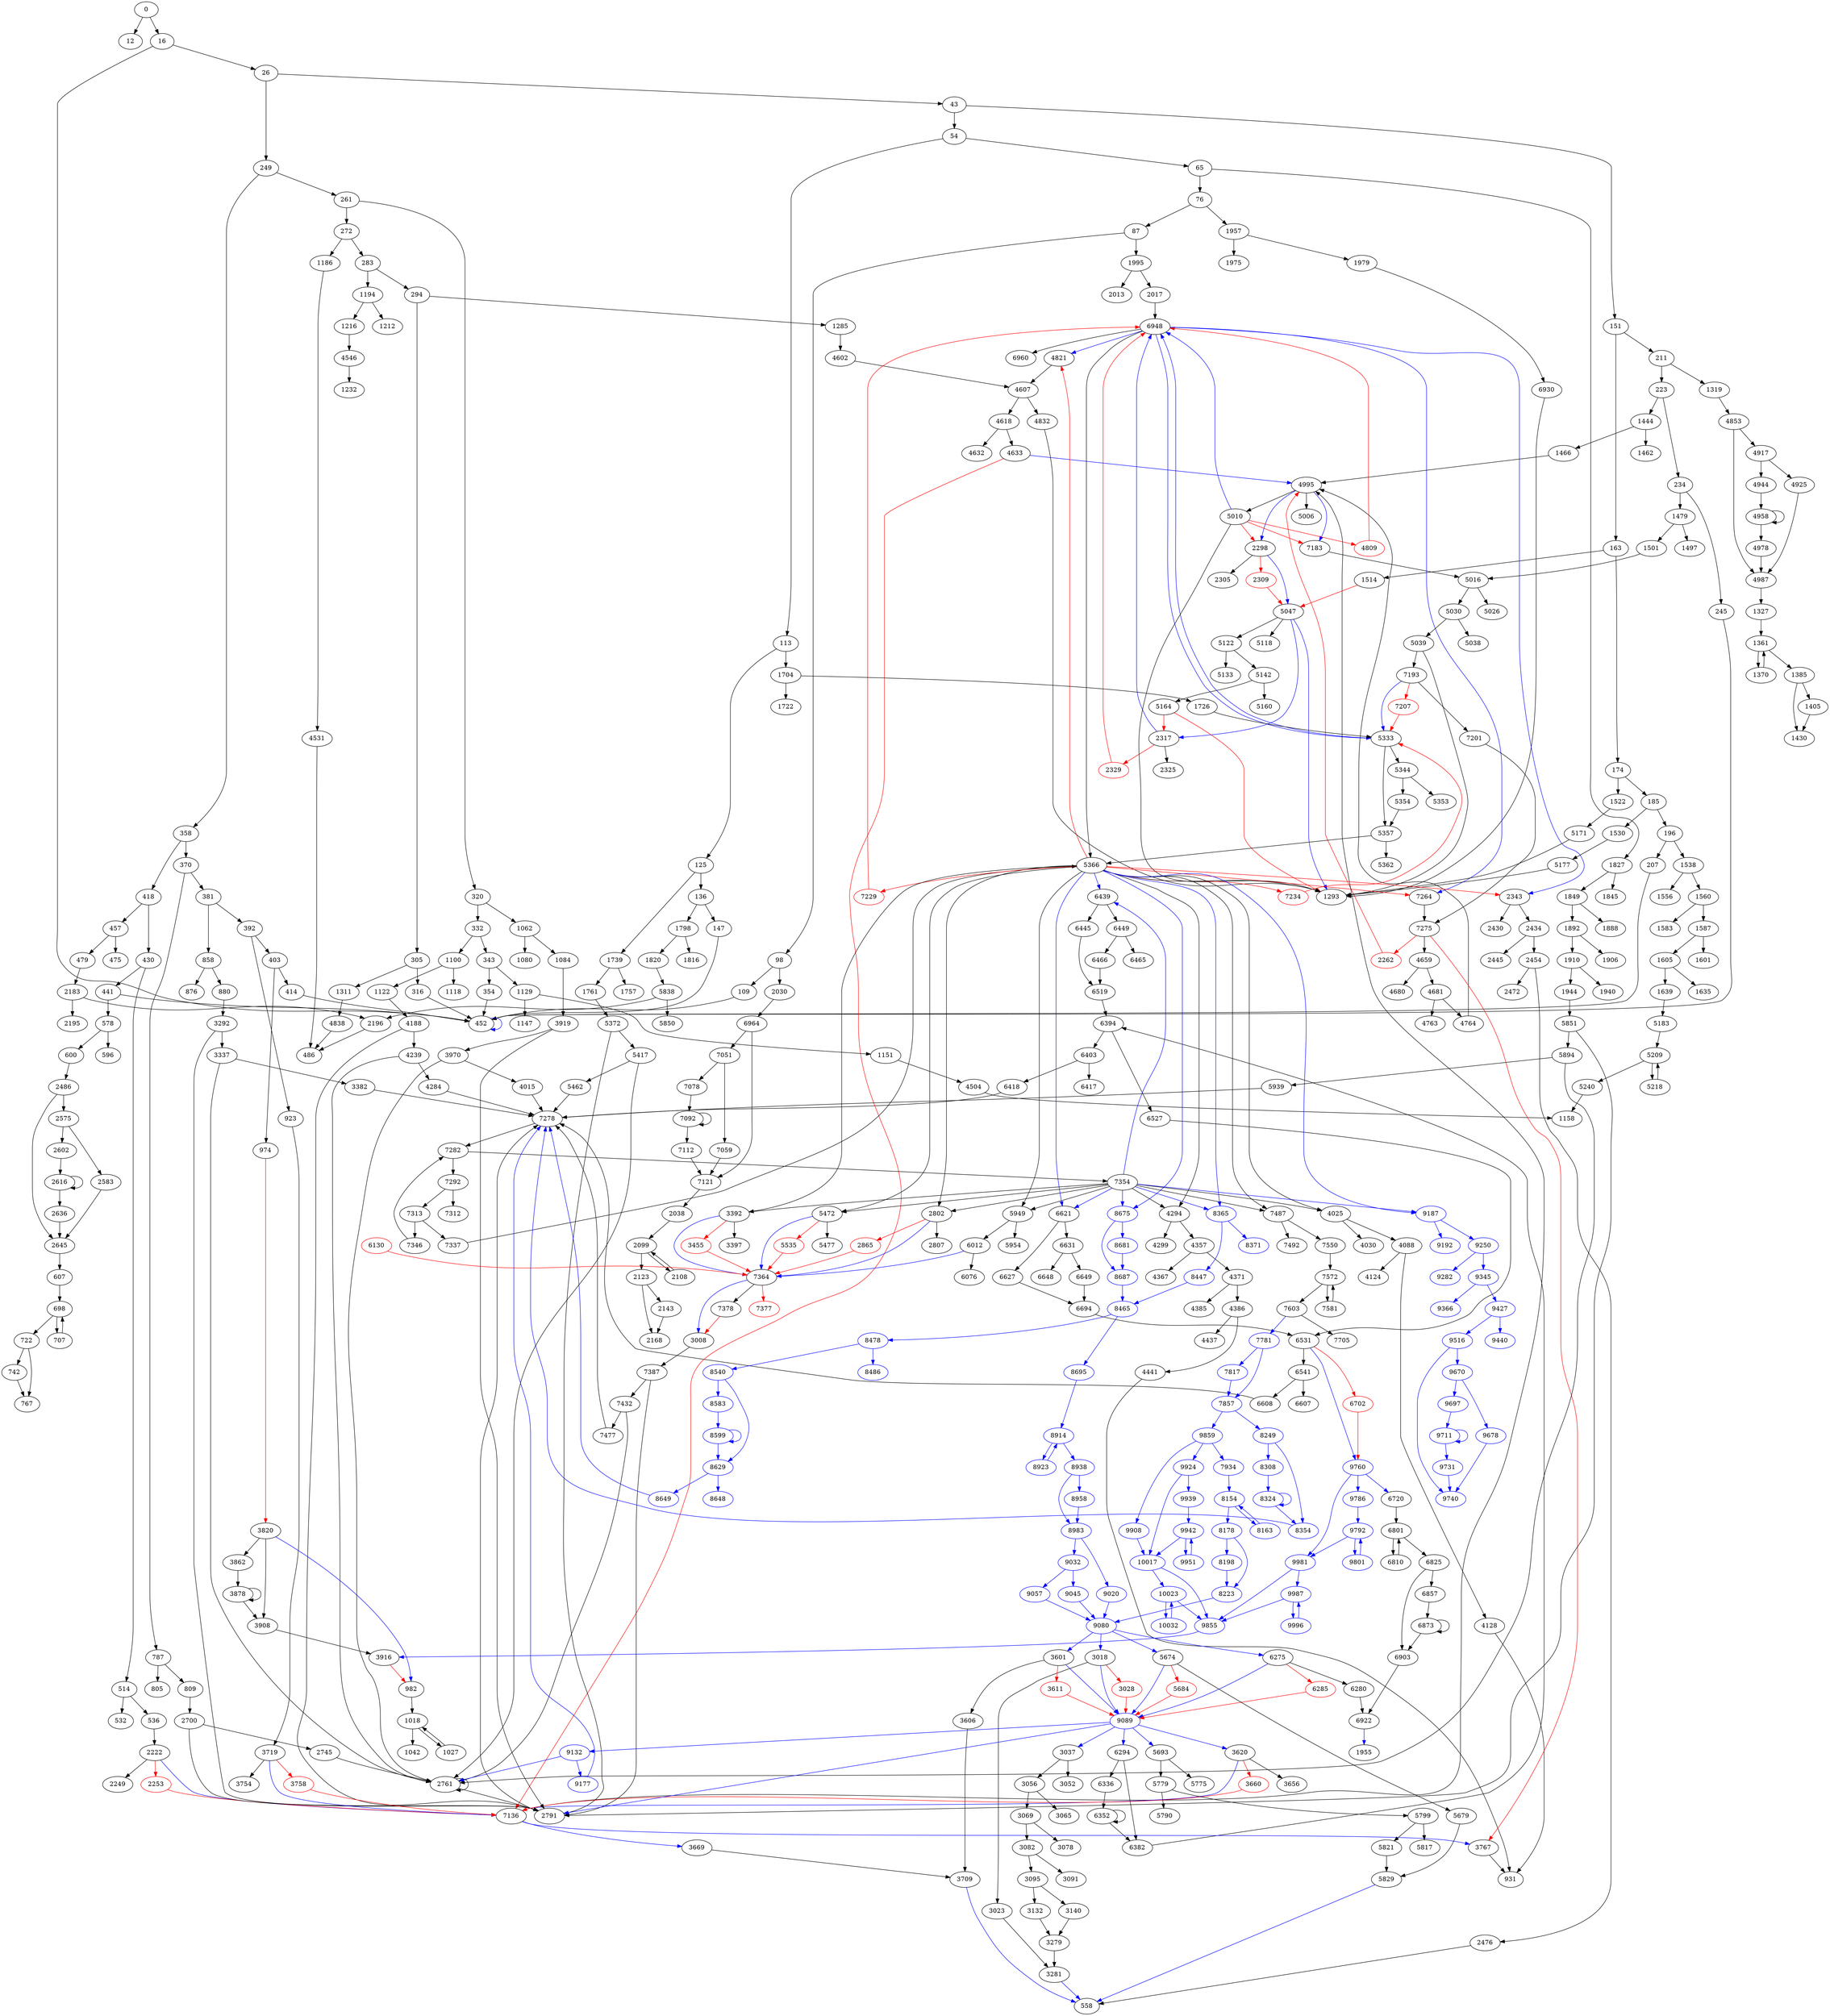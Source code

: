 digraph diff_Contract_0xcc2ba2eac448d60e0f943ebe378f409cb7d1b58a {
	0
	12
	16
	26
	4124
	4128
	43
	2099
	54
	2108
	65
	2123
	76
	87
	4188
	2143
	98
	109
	113
	2168
	125
	6275
	2183
	136
	6280
	6285 [color=red]
	4239
	147
	2195
	2196
	6294
	151
	163
	174
	2222
	185
	4284
	6336
	196
	4294
	2249
	4299
	2253 [color=red]
	207
	6352
	211
	2262 [color=red]
	223
	234
	6382
	245
	249
	2298
	6394
	2305
	6403
	261
	2309 [color=red]
	4357
	2317
	4367
	272
	6417
	6418
	4371
	2325
	2329 [color=red]
	283
	4385
	4386
	294
	2343
	6439
	6445
	305
	6449
	316
	320
	6465
	6466
	332
	4437
	343
	4441
	354
	358
	370
	6519
	381
	2430
	6527
	2434
	6531
	392
	2445
	6541
	403
	2454
	4504
	414
	418
	2472
	2476
	430
	4531
	2486
	441
	4546
	452
	457
	6607
	6608
	475
	6621
	479
	6627
	486
	6631
	6648
	6649
	4602
	4607
	514
	4618
	2575
	532
	2583
	536
	4632
	4633
	6694
	2602
	558
	6702 [color=red]
	4659
	2616
	6720
	578
	4680
	4681
	2636
	596
	2645
	600
	607
	2700
	6801
	6810
	4763
	4764
	6825
	2745
	698
	707
	2761
	4809 [color=red]
	6857
	722
	4821
	6873
	4832
	742
	2791
	4838
	2802
	4853
	2807
	6903
	767
	6922
	6930
	787
	6948
	805
	809
	6960
	2865 [color=red]
	6964
	4917
	4925
	4944
	858
	4958
	876
	880
	4978
	4987
	4995
	7051
	5006
	5010
	7059
	5016
	923
	5026
	931
	5030
	7078
	5038
	5039
	7092
	5047
	3008
	7112
	3018
	974
	3023
	7121
	3028 [color=red]
	982
	3037
	7136
	3052
	3056
	3065
	1018
	3069
	5118
	5122
	1027
	3078
	3082
	5133
	7183
	1042
	3091
	5142
	3095
	7193
	7201
	1062
	7207 [color=red]
	5160
	5164
	5171
	1080
	5177
	1084
	3132
	7229 [color=red]
	5183
	7234 [color=red]
	3140
	1100
	5209
	1118
	7264
	1122
	5218
	1129
	7275
	7278
	7282
	5240
	1147
	7292
	1151
	1158
	7312
	7313
	1186
	7337
	1194
	7346
	7354
	1212
	1216
	7364
	3279
	1232
	3281
	7377 [color=red]
	7378
	5333
	7387
	3292
	5344
	5353
	5354
	5357
	5362
	5366
	5372
	1285
	7432
	3337
	1293
	1311
	1319
	5417
	1327
	7477
	3382
	7487
	3392
	7492
	3397
	1361
	5462
	1370
	5472
	5477
	1385
	1405
	7550
	3455 [color=red]
	7572
	1430
	7581
	5535 [color=red]
	1444
	7603
	1462
	1466
	1479
	1497
	1501
	1514
	1522
	1530
	1538
	3601
	1556
	3606
	1560
	7705
	3611 [color=red]
	3620
	5674
	1583
	5679
	1587
	5684 [color=red]
	5693
	1601
	1605
	3656
	3660 [color=red]
	3669
	1635
	1639
	3709
	3719
	5775
	5779
	5790
	5799
	1704
	3754
	3758 [color=red]
	3767
	5817
	1722
	5821
	1726
	5829
	1739
	5838
	5850
	5851
	1757
	1761
	3820
	1798
	5894
	3862
	1816
	1820
	1827
	3878
	5939
	1845
	1849
	5949
	5954
	3908
	3916
	3919
	1888
	1892
	1906
	1910
	6012
	3970
	1940
	1944
	1955
	1957
	4015
	1975
	4025
	1979
	6076
	4030
	1995
	2013
	2017
	2030
	6130 [color=red]
	2038
	4088
	8198 [color=blue]
	8223 [color=blue]
	8249 [color=blue]
	8308 [color=blue]
	8324 [color=blue]
	8354 [color=blue]
	8365 [color=blue]
	8371 [color=blue]
	8447 [color=blue]
	8465 [color=blue]
	8478 [color=blue]
	8486 [color=blue]
	8540 [color=blue]
	8583 [color=blue]
	8599 [color=blue]
	8629 [color=blue]
	8648 [color=blue]
	8649 [color=blue]
	8675 [color=blue]
	8681 [color=blue]
	8687 [color=blue]
	8695 [color=blue]
	8914 [color=blue]
	8923 [color=blue]
	8938 [color=blue]
	8958 [color=blue]
	8983 [color=blue]
	9020 [color=blue]
	9032 [color=blue]
	9045 [color=blue]
	9057 [color=blue]
	9080 [color=blue]
	9089 [color=blue]
	9132 [color=blue]
	9177 [color=blue]
	9187 [color=blue]
	9192 [color=blue]
	9250 [color=blue]
	9282 [color=blue]
	9345 [color=blue]
	9366 [color=blue]
	9427 [color=blue]
	9440 [color=blue]
	9516 [color=blue]
	9670 [color=blue]
	9678 [color=blue]
	9697 [color=blue]
	9711 [color=blue]
	9731 [color=blue]
	9740 [color=blue]
	9760 [color=blue]
	9786 [color=blue]
	9792 [color=blue]
	9801 [color=blue]
	7781 [color=blue]
	9855 [color=blue]
	9859 [color=blue]
	7817 [color=blue]
	7857 [color=blue]
	9908 [color=blue]
	9924 [color=blue]
	9939 [color=blue]
	9942 [color=blue]
	9951 [color=blue]
	9981 [color=blue]
	7934 [color=blue]
	9987 [color=blue]
	9996 [color=blue]
	10017 [color=blue]
	10023 [color=blue]
	10032 [color=blue]
	8154 [color=blue]
	8163 [color=blue]
	8178 [color=blue]
	1587 -> 1601
	5357 -> 5366
	2108 -> 2099
	3392 -> 3455 [color=red]
	2636 -> 2645
	6294 -> 6336
	1957 -> 1975
	1639 -> 5183
	5010 -> 2298 [color=red]
	2486 -> 2575
	1370 -> 1361
	2602 -> 2616
	1798 -> 1820
	7078 -> 7092
	4357 -> 4371
	1311 -> 4838
	4958 -> 4978
	1739 -> 1761
	3279 -> 3281
	722 -> 767
	6531 -> 6541
	5674 -> 5679
	1100 -> 1118
	332 -> 343
	6801 -> 6810
	7572 -> 7581
	1466 -> 4995
	5183 -> 5209
	6649 -> 6694
	1605 -> 1635
	3382 -> 7278
	1587 -> 1605
	4633 -> 7136 [color=red]
	234 -> 1479
	1560 -> 1587
	2476 -> 558
	4239 -> 2761
	5366 -> 5949
	3669 -> 3709
	54 -> 65
	3082 -> 3095
	7051 -> 7078
	1100 -> 1122
	4371 -> 4386
	2700 -> 2791
	5472 -> 5477
	87 -> 98
	7572 -> 7603
	6418 -> 7278
	6930 -> 1293
	4944 -> 4958
	26 -> 249
	65 -> 1827
	3056 -> 3069
	4809 -> 6948 [color=red]
	3919 -> 2791
	7487 -> 7492
	4546 -> 1232
	5171 -> 1293
	2761 -> 2761
	578 -> 600
	6964 -> 7051
	272 -> 283
	6280 -> 6922
	320 -> 332
	6449 -> 6465
	272 -> 1186
	4659 -> 4681
	2802 -> 2807
	76 -> 1957
	305 -> 316
	4441 -> 931
	7092 -> 7092
	1186 -> 4531
	6130 -> 7364 [color=red]
	4764 -> 4995
	174 -> 185
	343 -> 1129
	3970 -> 2761
	430 -> 441
	7354 -> 2802
	6285 -> 9089 [color=red]
	4917 -> 4944
	3292 -> 2791
	3455 -> 7364 [color=red]
	5799 -> 5817
	5949 -> 6012
	2700 -> 2745
	2486 -> 2645
	7051 -> 7059
	381 -> 858
	4371 -> 4385
	5016 -> 5026
	43 -> 54
	3095 -> 3140
	2745 -> 2761
	76 -> 87
	2317 -> 2329 [color=red]
	136 -> 147
	1327 -> 1361
	3660 -> 7136 [color=red]
	880 -> 3292
	4958 -> 4958
	7234 -> 5333 [color=red]
	5333 -> 5357
	5799 -> 5821
	261 -> 272
	113 -> 1704
	974 -> 3820 [color=red]
	1979 -> 6930
	6519 -> 6394
	5142 -> 5160
	5016 -> 5030
	1062 -> 1080
	294 -> 305
	6720 -> 6801
	5693 -> 5775
	6275 -> 6280
	332 -> 1100
	4917 -> 4925
	5366 -> 2802
	3758 -> 7136 [color=red]
	7354 -> 7487
	1892 -> 1906
	722 -> 742
	2434 -> 2454
	5010 -> 1293
	5939 -> 7278
	283 -> 1194
	1761 -> 5372
	4987 -> 1327
	3023 -> 3281
	7229 -> 6948 [color=red]
	5693 -> 5779
	7477 -> 7278
	6948 -> 5366
	4025 -> 4088
	5010 -> 7183 [color=red]
	249 -> 261
	418 -> 457
	2298 -> 2305
	3767 -> 931
	5417 -> 5462
	1892 -> 1910
	2099 -> 2123
	234 -> 245
	7207 -> 5333 [color=red]
	809 -> 2700
	320 -> 1062
	1285 -> 4602
	6903 -> 6922
	7364 -> 7378
	923 -> 3719
	305 -> 1311
	3908 -> 3916
	707 -> 698
	43 -> 151
	1501 -> 5016
	3337 -> 2761
	1944 -> 5851
	6627 -> 6694
	5030 -> 5039
	858 -> 876
	2298 -> 2309 [color=red]
	1084 -> 3919
	5366 -> 7487
	2038 -> 2099
	5177 -> 1293
	4602 -> 4607
	6352 -> 6382
	514 -> 532
	3601 -> 3611 [color=red]
	1910 -> 1940
	1194 -> 1212
	2253 -> 7136 [color=red]
	16 -> 26
	125 -> 1739
	7275 -> 4659
	1122 -> 4188
	403 -> 974
	858 -> 880
	6810 -> 6801
	87 -> 1995
	7112 -> 7121
	7581 -> 7572
	163 -> 1514
	136 -> 1798
	1444 -> 1462
	392 -> 403
	3601 -> 3606
	514 -> 536
	1910 -> 1944
	196 -> 1538
	223 -> 234
	1530 -> 5177
	7354 -> 3392
	3008 -> 7387
	6403 -> 6418
	26 -> 43
	5838 -> 5850
	441 -> 578
	1957 -> 1979
	1849 -> 1888
	7354 -> 5472
	5030 -> 5038
	430 -> 514
	982 -> 1018
	7292 -> 7312
	358 -> 418
	381 -> 392
	5010 -> 4809 [color=red]
	2183 -> 2196
	7354 -> 4025
	742 -> 767
	1444 -> 1466
	6541 -> 6607
	6621 -> 6627
	249 -> 358
	7193 -> 7207 [color=red]
	1605 -> 1639
	5372 -> 5417
	4681 -> 4764
	2123 -> 2168
	4978 -> 4987
	7387 -> 7432
	4386 -> 4437
	1849 -> 1892
	5366 -> 4821 [color=red]
	3878 -> 3878
	6531 -> 6702 [color=red]
	370 -> 787
	6631 -> 6649
	151 -> 163
	163 -> 174
	211 -> 223
	4504 -> 1158
	6621 -> 6631
	196 -> 207
	5679 -> 5829
	5366 -> 3392
	2017 -> 6948
	6403 -> 6417
	392 -> 923
	7278 -> 7282
	5366 -> 5472
	787 -> 805
	5779 -> 5790
	7487 -> 7550
	4838 -> 486
	5366 -> 4025
	5851 -> 2791
	1514 -> 5047 [color=red]
	5462 -> 7278
	4294 -> 4299
	1018 -> 1042
	4284 -> 7278
	1129 -> 1147
	1827 -> 1845
	5366 -> 7264 [color=red]
	0 -> 12
	294 -> 1285
	7275 -> 2262 [color=red]
	4659 -> 4680
	6631 -> 6648
	3862 -> 3878
	7432 -> 2761
	6394 -> 6403
	2645 -> 607
	2222 -> 2249
	607 -> 698
	4821 -> 4607
	7313 -> 7337
	7346 -> 7282
	7313 -> 7346
	2583 -> 2645
	54 -> 113
	5240 -> 1158
	457 -> 475
	1726 -> 5333
	5039 -> 7193
	1129 -> 1151
	1361 -> 1385
	1827 -> 1849
	0 -> 16
	2761 -> 2791
	5164 -> 1293 [color=red]
	5209 -> 5218
	2222 -> 2253 [color=red]
	5142 -> 5164
	1062 -> 1084
	3611 -> 9089 [color=red]
	4025 -> 4030
	5164 -> 2317 [color=red]
	4618 -> 4633
	457 -> 479
	223 -> 1444
	2329 -> 6948 [color=red]
	3820 -> 3862
	5039 -> 1293
	5209 -> 5240
	6873 -> 6903
	5851 -> 5894
	125 -> 136
	4995 -> 5006
	2454 -> 2472
	6527 -> 6531
	479 -> 2183
	6012 -> 6076
	1018 -> 1027
	7282 -> 7354
	7603 -> 7705
	4607 -> 4618
	6608 -> 7278
	1538 -> 1556
	3919 -> 3970
	1479 -> 1497
	4128 -> 931
	3392 -> 3397
	7183 -> 5016
	4995 -> 5010
	4853 -> 4917
	2454 -> 2476
	245 -> 452
	7092 -> 7112
	600 -> 2486
	65 -> 76
	7201 -> 7275
	4618 -> 4632
	6394 -> 6527
	1361 -> 1370
	3037 -> 3052
	5417 -> 2761
	98 -> 109
	5821 -> 5829
	207 -> 452
	4188 -> 4239
	6948 -> 6960
	1538 -> 1560
	113 -> 125
	7378 -> 3008 [color=red]
	3620 -> 3656
	1479 -> 1501
	1194 -> 1216
	283 -> 294
	1385 -> 1430
	7364 -> 7377 [color=red]
	5894 -> 5939
	1216 -> 4546
	2616 -> 2636
	6466 -> 6519
	2099 -> 2108
	3037 -> 3056
	1560 -> 1583
	5047 -> 5118
	6825 -> 6857
	6449 -> 6466
	441 -> 452
	1820 -> 5838
	3082 -> 3091
	3620 -> 3660 [color=red]
	16 -> 452
	3140 -> 3279
	2143 -> 2168
	3056 -> 3065
	1405 -> 1430
	6694 -> 6531
	5366 -> 7234 [color=red]
	4607 -> 4832
	4088 -> 4124
	4239 -> 4284
	6702 -> 9760 [color=red]
	2196 -> 486
	7387 -> 2791
	354 -> 452
	578 -> 596
	5047 -> 5122
	2030 -> 6964
	3970 -> 4015
	316 -> 452
	3095 -> 3132
	7354 -> 4294
	1704 -> 1722
	4188 -> 2791
	7121 -> 2038
	6382 -> 6394
	5684 -> 9089 [color=red]
	5472 -> 5535 [color=red]
	4853 -> 4987
	5949 -> 5954
	5366 -> 7229 [color=red]
	4386 -> 4441
	5779 -> 5799
	4088 -> 4128
	211 -> 1319
	2183 -> 2195
	3719 -> 3754
	4832 -> 1293
	5838 -> 2196
	414 -> 452
	2802 -> 2865 [color=red]
	5894 -> 2761
	4681 -> 4763
	7264 -> 7275
	2262 -> 4995 [color=red]
	5344 -> 5354
	174 -> 1522
	1704 -> 1726
	98 -> 2030
	1319 -> 4853
	2575 -> 2602
	2317 -> 2325
	787 -> 809
	3132 -> 3279
	3018 -> 3028 [color=red]
	5366 -> 1293
	5333 -> 5344
	3719 -> 3758 [color=red]
	6873 -> 6873
	3820 -> 3908
	7193 -> 7201
	7059 -> 7121
	1522 -> 5171
	5366 -> 4294
	2865 -> 7364 [color=red]
	185 -> 196
	1995 -> 2013
	3069 -> 3078
	6275 -> 6285 [color=red]
	5218 -> 5209
	4294 -> 4357
	7275 -> 3767 [color=red]
	2616 -> 2616
	3018 -> 3023
	370 -> 381
	6352 -> 6352
	3878 -> 3908
	147 -> 452
	3028 -> 9089 [color=red]
	4015 -> 7278
	403 -> 414
	151 -> 211
	7282 -> 7292
	1385 -> 1405
	5122 -> 5133
	5122 -> 5142
	5344 -> 5353
	698 -> 722
	2575 -> 2583
	5372 -> 2791
	185 -> 1530
	1995 -> 2017
	3337 -> 3382
	5535 -> 7364 [color=red]
	3069 -> 3082
	7136 -> 4995
	4925 -> 4987
	2309 -> 5047 [color=red]
	1151 -> 4504
	6964 -> 7121
	2434 -> 2445
	3606 -> 3709
	1027 -> 1018
	6801 -> 6825
	3916 -> 982 [color=red]
	2123 -> 2143
	2343 -> 2430
	6439 -> 6445
	5366 -> 2343 [color=red]
	4531 -> 486
	358 -> 370
	6336 -> 6352
	418 -> 430
	343 -> 354
	6294 -> 6382
	6825 -> 6903
	109 -> 452
	3292 -> 3337
	7432 -> 7477
	261 -> 320
	5354 -> 5357
	5357 -> 5362
	7337 -> 5366
	2343 -> 2434
	6439 -> 6449
	6857 -> 6873
	1798 -> 1816
	7550 -> 7572
	7354 -> 5949
	6445 -> 6519
	4357 -> 4367
	1739 -> 1757
	7292 -> 7313
	5674 -> 5684 [color=red]
	536 -> 2222
	6541 -> 6608
	2791 -> 7278
	698 -> 707
	7857 -> 8249 [color=blue]
	10032 -> 10023 [color=blue]
	8249 -> 8354 [color=blue]
	8649 -> 7278 [color=blue]
	5674 -> 9089 [color=blue]
	7354 -> 8675 [color=blue]
	7354 -> 9187 [color=blue]
	7193 -> 5333 [color=blue]
	8249 -> 8308 [color=blue]
	10023 -> 10032 [color=blue]
	9132 -> 9177 [color=blue]
	9132 -> 2761 [color=blue]
	8675 -> 8681 [color=blue]
	9250 -> 9345 [color=blue]
	7781 -> 7857 [color=blue]
	9089 -> 5693 [color=blue]
	3281 -> 558 [color=blue]
	3018 -> 9089 [color=blue]
	5366 -> 8675 [color=blue]
	9427 -> 9516 [color=blue]
	8365 -> 8371 [color=blue]
	5333 -> 6948 [color=blue]
	9859 -> 9924 [color=blue]
	8154 -> 8178 [color=blue]
	5366 -> 9187 [color=blue]
	9678 -> 9740 [color=blue]
	4633 -> 4995 [color=blue]
	8478 -> 8540 [color=blue]
	9801 -> 9792 [color=blue]
	9792 -> 9981 [color=blue]
	2222 -> 7136 [color=blue]
	8154 -> 8163 [color=blue]
	9032 -> 9057 [color=blue]
	8695 -> 8914 [color=blue]
	8308 -> 8324 [color=blue]
	8178 -> 8223 [color=blue]
	9760 -> 9786 [color=blue]
	9345 -> 9427 [color=blue]
	7603 -> 7781 [color=blue]
	8983 -> 9020 [color=blue]
	9080 -> 3601 [color=blue]
	9711 -> 9731 [color=blue]
	9981 -> 9987 [color=blue]
	5829 -> 558 [color=blue]
	8629 -> 8648 [color=blue]
	9859 -> 9908 [color=blue]
	6948 -> 4821 [color=blue]
	6948 -> 5333 [color=blue]
	8914 -> 8938 [color=blue]
	9697 -> 9711 [color=blue]
	9942 -> 10017 [color=blue]
	9057 -> 9080 [color=blue]
	7817 -> 7857 [color=blue]
	9760 -> 6720 [color=blue]
	9670 -> 9697 [color=blue]
	6948 -> 7264 [color=blue]
	8983 -> 9032 [color=blue]
	9045 -> 9080 [color=blue]
	9427 -> 9440 [color=blue]
	7354 -> 6621 [color=blue]
	8938 -> 8983 [color=blue]
	8599 -> 8629 [color=blue]
	9711 -> 9711 [color=blue]
	6275 -> 9089 [color=blue]
	2317 -> 6948 [color=blue]
	9981 -> 9855 [color=blue]
	9987 -> 9996 [color=blue]
	8914 -> 8923 [color=blue]
	9345 -> 9366 [color=blue]
	9760 -> 9981 [color=blue]
	7364 -> 3008 [color=blue]
	8178 -> 8198 [color=blue]
	9670 -> 9678 [color=blue]
	5047 -> 2317 [color=blue]
	9996 -> 9987 [color=blue]
	5366 -> 6621 [color=blue]
	9177 -> 7278 [color=blue]
	9924 -> 9939 [color=blue]
	9080 -> 3018 [color=blue]
	10017 -> 10023 [color=blue]
	9939 -> 9942 [color=blue]
	3820 -> 982 [color=blue]
	9080 -> 6275 [color=blue]
	9089 -> 3620 [color=blue]
	9187 -> 9250 [color=blue]
	9987 -> 9855 [color=blue]
	9942 -> 9951 [color=blue]
	7354 -> 6439 [color=blue]
	8163 -> 8154 [color=blue]
	8324 -> 8354 [color=blue]
	8223 -> 9080 [color=blue]
	9731 -> 9740 [color=blue]
	8465 -> 8478 [color=blue]
	8675 -> 8687 [color=blue]
	9786 -> 9792 [color=blue]
	2802 -> 7364 [color=blue]
	5010 -> 6948 [color=blue]
	8447 -> 8465 [color=blue]
	8599 -> 8599 [color=blue]
	10017 -> 9855 [color=blue]
	452 -> 452 [color=blue]
	5366 -> 6439 [color=blue]
	8540 -> 8629 [color=blue]
	7934 -> 8154 [color=blue]
	6012 -> 7364 [color=blue]
	8583 -> 8599 [color=blue]
	9855 -> 3916 [color=blue]
	7354 -> 8365 [color=blue]
	5472 -> 7364 [color=blue]
	8198 -> 8223 [color=blue]
	6922 -> 1955 [color=blue]
	4995 -> 7183 [color=blue]
	7781 -> 7817 [color=blue]
	9089 -> 2791 [color=blue]
	9924 -> 10017 [color=blue]
	8540 -> 8583 [color=blue]
	9250 -> 9282 [color=blue]
	9516 -> 9670 [color=blue]
	9859 -> 7934 [color=blue]
	8923 -> 8914 [color=blue]
	5047 -> 1293 [color=blue]
	5366 -> 8365 [color=blue]
	3620 -> 7136 [color=blue]
	4995 -> 2298 [color=blue]
	2298 -> 5047 [color=blue]
	9020 -> 9080 [color=blue]
	9032 -> 9045 [color=blue]
	9080 -> 5674 [color=blue]
	8354 -> 7278 [color=blue]
	8365 -> 8447 [color=blue]
	3709 -> 558 [color=blue]
	9089 -> 3037 [color=blue]
	6948 -> 2343 [color=blue]
	3719 -> 7136 [color=blue]
	9089 -> 6294 [color=blue]
	8687 -> 8465 [color=blue]
	8324 -> 8324 [color=blue]
	6531 -> 9760 [color=blue]
	8478 -> 8486 [color=blue]
	7857 -> 9859 [color=blue]
	8958 -> 8983 [color=blue]
	3601 -> 9089 [color=blue]
	10023 -> 9855 [color=blue]
	9908 -> 10017 [color=blue]
	9516 -> 9740 [color=blue]
	8465 -> 8695 [color=blue]
	9187 -> 9192 [color=blue]
	7136 -> 3669 [color=blue]
	8629 -> 8649 [color=blue]
	8681 -> 8687 [color=blue]
	9792 -> 9801 [color=blue]
	8938 -> 8958 [color=blue]
	9951 -> 9942 [color=blue]
	3392 -> 7364 [color=blue]
	7136 -> 3767 [color=blue]
	9089 -> 9132 [color=blue]
}
